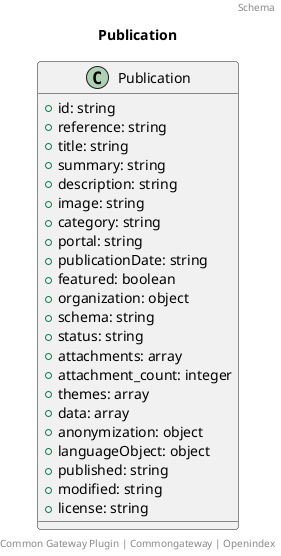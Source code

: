 @startuml
title: Publication
footer: Common Gateway Plugin | Commongateway | Openindex 
header: Schema

class Publication {
  + id: string
  + reference: string
  + title: string
  + summary: string
  + description: string
  + image: string
  + category: string
  + portal: string
  + publicationDate: string
  + featured: boolean
  + organization: object
  + schema: string
  + status: string
  + attachments: array
  + attachment_count: integer
  + themes: array
  + data: array
  + anonymization: object
  + languageObject: object
  + published: string
  + modified: string
  + license: string
}
@enduml
